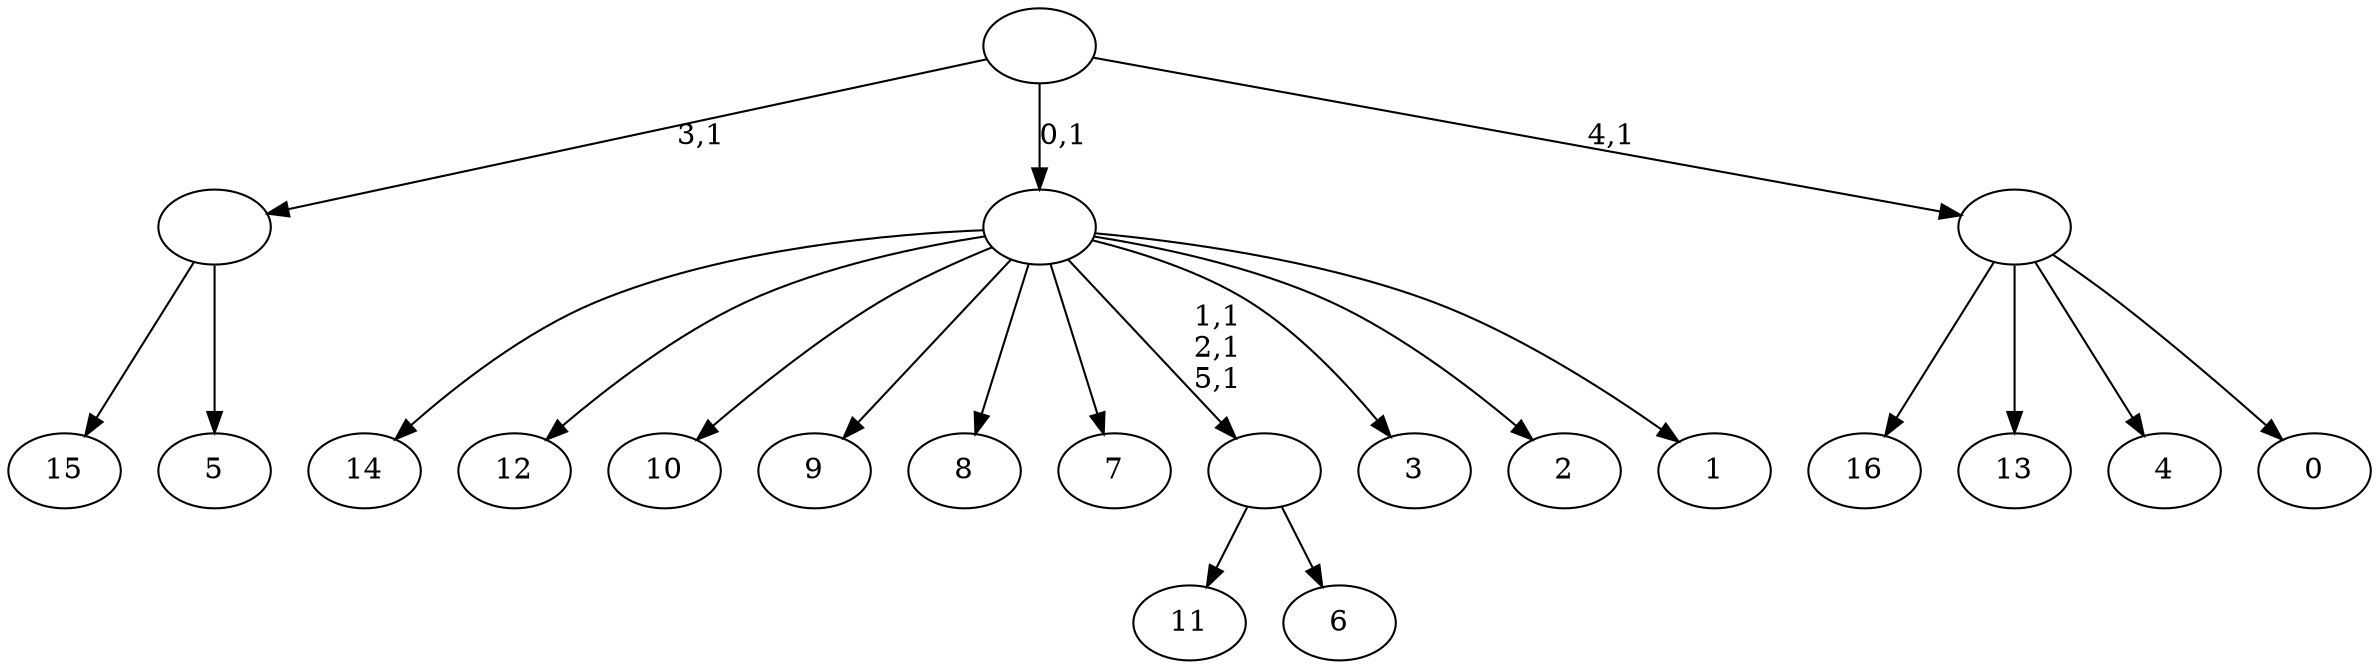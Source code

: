 digraph T {
	23 [label="16"]
	22 [label="15"]
	21 [label="14"]
	20 [label="13"]
	19 [label="12"]
	18 [label="11"]
	17 [label="10"]
	16 [label="9"]
	15 [label="8"]
	14 [label="7"]
	13 [label="6"]
	12 [label=""]
	9 [label="5"]
	8 [label=""]
	7 [label="4"]
	6 [label="3"]
	5 [label="2"]
	4 [label="1"]
	3 [label=""]
	2 [label="0"]
	1 [label=""]
	0 [label=""]
	12 -> 18 [label=""]
	12 -> 13 [label=""]
	8 -> 22 [label=""]
	8 -> 9 [label=""]
	3 -> 12 [label="1,1\n2,1\n5,1"]
	3 -> 21 [label=""]
	3 -> 19 [label=""]
	3 -> 17 [label=""]
	3 -> 16 [label=""]
	3 -> 15 [label=""]
	3 -> 14 [label=""]
	3 -> 6 [label=""]
	3 -> 5 [label=""]
	3 -> 4 [label=""]
	1 -> 23 [label=""]
	1 -> 20 [label=""]
	1 -> 7 [label=""]
	1 -> 2 [label=""]
	0 -> 8 [label="3,1"]
	0 -> 3 [label="0,1"]
	0 -> 1 [label="4,1"]
}
